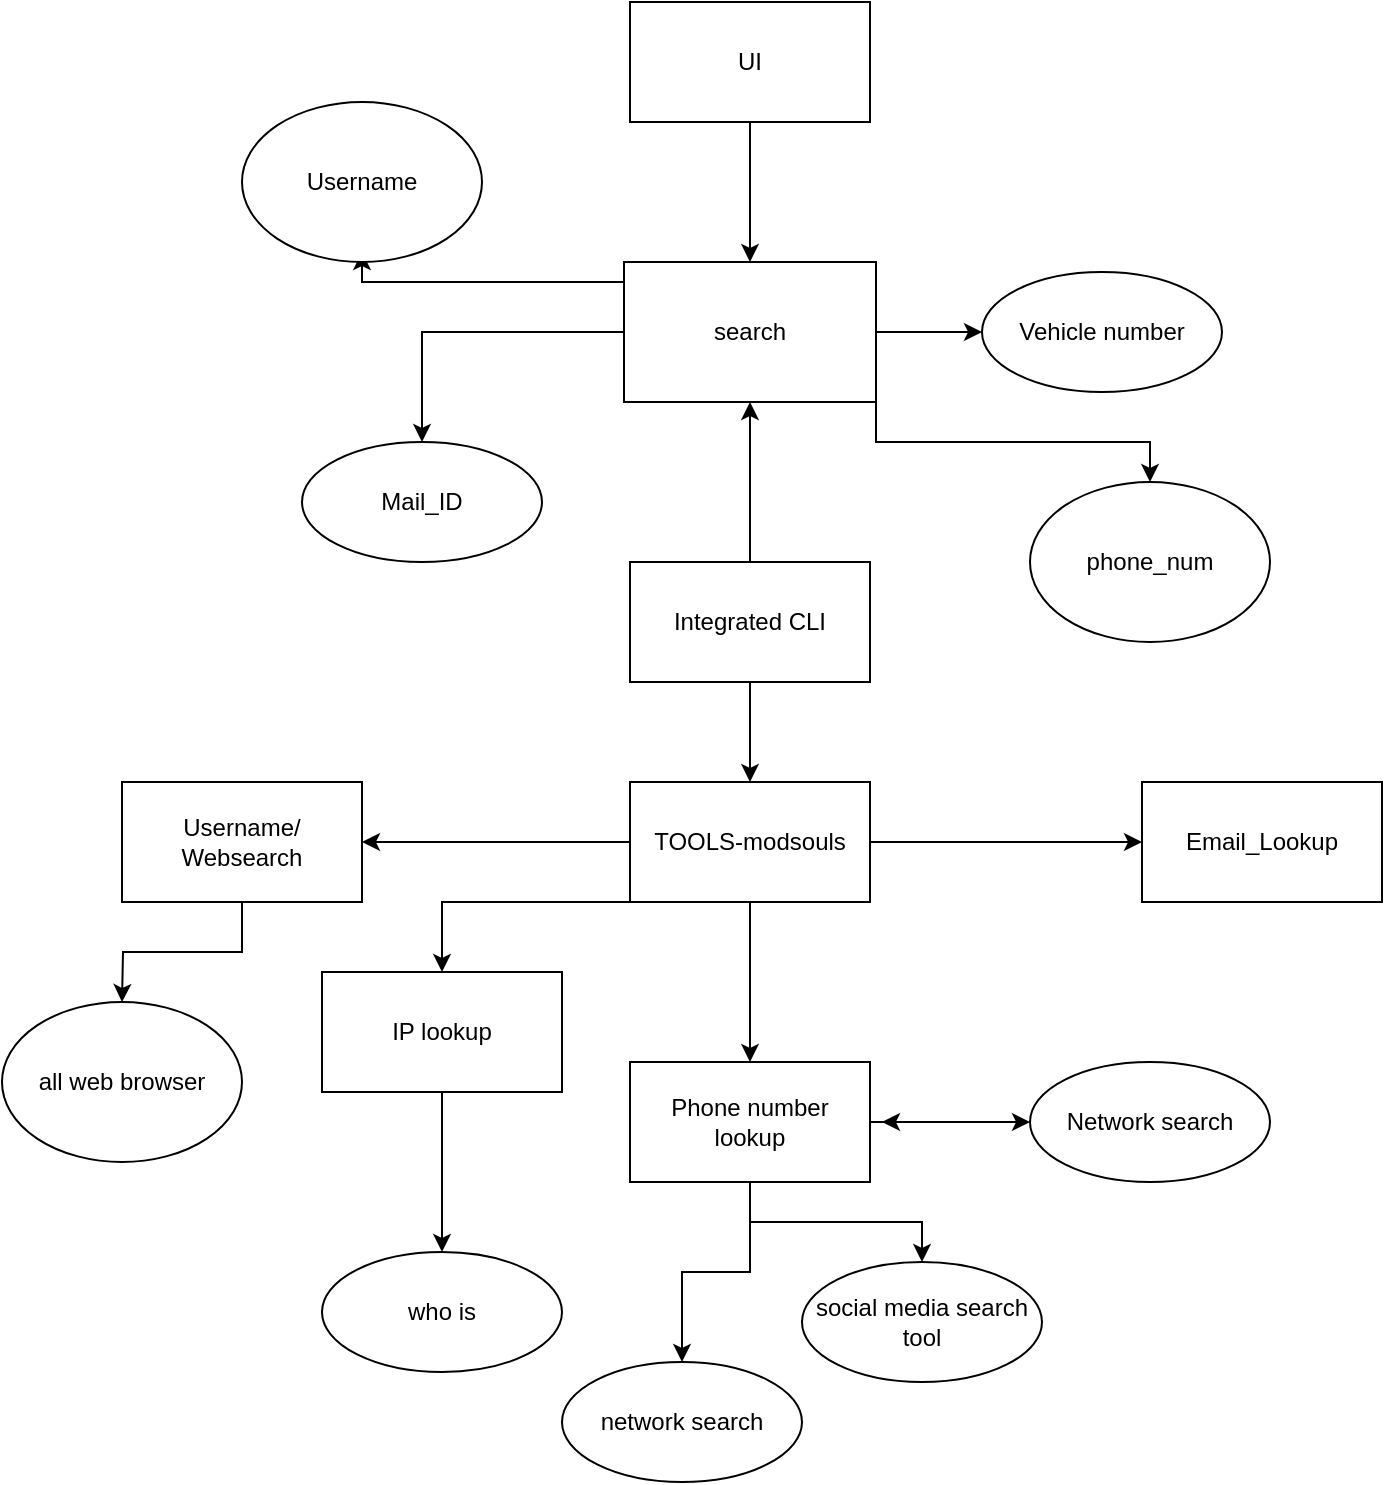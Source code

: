 <mxfile version="20.5.3" type="device"><diagram id="C5RBs43oDa-KdzZeNtuy" name="Page-1"><mxGraphModel dx="1164" dy="707" grid="1" gridSize="10" guides="1" tooltips="1" connect="1" arrows="1" fold="1" page="1" pageScale="1" pageWidth="827" pageHeight="1169" math="0" shadow="0"><root><mxCell id="WIyWlLk6GJQsqaUBKTNV-0"/><mxCell id="WIyWlLk6GJQsqaUBKTNV-1" parent="WIyWlLk6GJQsqaUBKTNV-0"/><mxCell id="XjUJSpKsDRti7NHW9uAr-258" value="" style="edgeStyle=orthogonalEdgeStyle;rounded=0;orthogonalLoop=1;jettySize=auto;html=1;" edge="1" parent="WIyWlLk6GJQsqaUBKTNV-1" source="XjUJSpKsDRti7NHW9uAr-254" target="XjUJSpKsDRti7NHW9uAr-257"><mxGeometry relative="1" as="geometry"/></mxCell><mxCell id="XjUJSpKsDRti7NHW9uAr-273" style="edgeStyle=orthogonalEdgeStyle;rounded=0;orthogonalLoop=1;jettySize=auto;html=1;" edge="1" parent="WIyWlLk6GJQsqaUBKTNV-1" source="XjUJSpKsDRti7NHW9uAr-254" target="XjUJSpKsDRti7NHW9uAr-272"><mxGeometry relative="1" as="geometry"/></mxCell><mxCell id="XjUJSpKsDRti7NHW9uAr-254" value="Integrated CLI" style="rounded=0;whiteSpace=wrap;html=1;" vertex="1" parent="WIyWlLk6GJQsqaUBKTNV-1"><mxGeometry x="354" y="350" width="120" height="60" as="geometry"/></mxCell><mxCell id="XjUJSpKsDRti7NHW9uAr-263" value="" style="edgeStyle=orthogonalEdgeStyle;rounded=0;orthogonalLoop=1;jettySize=auto;html=1;" edge="1" parent="WIyWlLk6GJQsqaUBKTNV-1" source="XjUJSpKsDRti7NHW9uAr-257" target="XjUJSpKsDRti7NHW9uAr-262"><mxGeometry relative="1" as="geometry"><Array as="points"><mxPoint x="530" y="235"/><mxPoint x="530" y="240"/></Array></mxGeometry></mxCell><mxCell id="XjUJSpKsDRti7NHW9uAr-265" style="edgeStyle=orthogonalEdgeStyle;rounded=0;orthogonalLoop=1;jettySize=auto;html=1;exitX=1;exitY=1;exitDx=0;exitDy=0;entryX=0.5;entryY=0;entryDx=0;entryDy=0;" edge="1" parent="WIyWlLk6GJQsqaUBKTNV-1" source="XjUJSpKsDRti7NHW9uAr-257" target="XjUJSpKsDRti7NHW9uAr-266"><mxGeometry relative="1" as="geometry"><mxPoint x="550" y="315" as="targetPoint"/></mxGeometry></mxCell><mxCell id="XjUJSpKsDRti7NHW9uAr-268" style="edgeStyle=orthogonalEdgeStyle;rounded=0;orthogonalLoop=1;jettySize=auto;html=1;entryX=0.5;entryY=0;entryDx=0;entryDy=0;" edge="1" parent="WIyWlLk6GJQsqaUBKTNV-1" source="XjUJSpKsDRti7NHW9uAr-257" target="XjUJSpKsDRti7NHW9uAr-267"><mxGeometry relative="1" as="geometry"/></mxCell><mxCell id="XjUJSpKsDRti7NHW9uAr-270" style="edgeStyle=orthogonalEdgeStyle;rounded=0;orthogonalLoop=1;jettySize=auto;html=1;exitX=0;exitY=0;exitDx=0;exitDy=0;" edge="1" parent="WIyWlLk6GJQsqaUBKTNV-1" source="XjUJSpKsDRti7NHW9uAr-257"><mxGeometry relative="1" as="geometry"><mxPoint x="220" y="195" as="targetPoint"/><Array as="points"><mxPoint x="351" y="210"/><mxPoint x="220" y="210"/></Array></mxGeometry></mxCell><mxCell id="XjUJSpKsDRti7NHW9uAr-257" value="search" style="rounded=0;whiteSpace=wrap;html=1;" vertex="1" parent="WIyWlLk6GJQsqaUBKTNV-1"><mxGeometry x="351" y="200" width="126" height="70" as="geometry"/></mxCell><mxCell id="XjUJSpKsDRti7NHW9uAr-259" value="UI" style="rounded=0;whiteSpace=wrap;html=1;" vertex="1" parent="WIyWlLk6GJQsqaUBKTNV-1"><mxGeometry x="354" y="70" width="120" height="60" as="geometry"/></mxCell><mxCell id="XjUJSpKsDRti7NHW9uAr-261" value="" style="endArrow=classic;html=1;rounded=0;exitX=0.5;exitY=1;exitDx=0;exitDy=0;entryX=0.5;entryY=0;entryDx=0;entryDy=0;" edge="1" parent="WIyWlLk6GJQsqaUBKTNV-1" source="XjUJSpKsDRti7NHW9uAr-259" target="XjUJSpKsDRti7NHW9uAr-257"><mxGeometry width="50" height="50" relative="1" as="geometry"><mxPoint x="390" y="460" as="sourcePoint"/><mxPoint x="440" y="410" as="targetPoint"/></mxGeometry></mxCell><mxCell id="XjUJSpKsDRti7NHW9uAr-262" value="Vehicle number" style="ellipse;whiteSpace=wrap;html=1;rounded=0;" vertex="1" parent="WIyWlLk6GJQsqaUBKTNV-1"><mxGeometry x="530" y="205" width="120" height="60" as="geometry"/></mxCell><mxCell id="XjUJSpKsDRti7NHW9uAr-266" value="phone_num" style="ellipse;whiteSpace=wrap;html=1;" vertex="1" parent="WIyWlLk6GJQsqaUBKTNV-1"><mxGeometry x="554" y="310" width="120" height="80" as="geometry"/></mxCell><mxCell id="XjUJSpKsDRti7NHW9uAr-267" value="Mail_ID" style="ellipse;whiteSpace=wrap;html=1;rounded=0;" vertex="1" parent="WIyWlLk6GJQsqaUBKTNV-1"><mxGeometry x="190" y="290" width="120" height="60" as="geometry"/></mxCell><mxCell id="XjUJSpKsDRti7NHW9uAr-271" value="Username" style="ellipse;whiteSpace=wrap;html=1;" vertex="1" parent="WIyWlLk6GJQsqaUBKTNV-1"><mxGeometry x="160" y="120" width="120" height="80" as="geometry"/></mxCell><mxCell id="XjUJSpKsDRti7NHW9uAr-275" style="edgeStyle=orthogonalEdgeStyle;rounded=0;orthogonalLoop=1;jettySize=auto;html=1;" edge="1" parent="WIyWlLk6GJQsqaUBKTNV-1" source="XjUJSpKsDRti7NHW9uAr-272" target="XjUJSpKsDRti7NHW9uAr-274"><mxGeometry relative="1" as="geometry"/></mxCell><mxCell id="XjUJSpKsDRti7NHW9uAr-277" style="edgeStyle=orthogonalEdgeStyle;rounded=0;orthogonalLoop=1;jettySize=auto;html=1;" edge="1" parent="WIyWlLk6GJQsqaUBKTNV-1" source="XjUJSpKsDRti7NHW9uAr-272" target="XjUJSpKsDRti7NHW9uAr-276"><mxGeometry relative="1" as="geometry"/></mxCell><mxCell id="XjUJSpKsDRti7NHW9uAr-279" style="edgeStyle=orthogonalEdgeStyle;rounded=0;orthogonalLoop=1;jettySize=auto;html=1;" edge="1" parent="WIyWlLk6GJQsqaUBKTNV-1" source="XjUJSpKsDRti7NHW9uAr-272" target="XjUJSpKsDRti7NHW9uAr-278"><mxGeometry relative="1" as="geometry"><Array as="points"><mxPoint x="260" y="520"/></Array></mxGeometry></mxCell><mxCell id="XjUJSpKsDRti7NHW9uAr-281" style="edgeStyle=orthogonalEdgeStyle;rounded=0;orthogonalLoop=1;jettySize=auto;html=1;" edge="1" parent="WIyWlLk6GJQsqaUBKTNV-1" source="XjUJSpKsDRti7NHW9uAr-272" target="XjUJSpKsDRti7NHW9uAr-280"><mxGeometry relative="1" as="geometry"/></mxCell><mxCell id="XjUJSpKsDRti7NHW9uAr-272" value="TOOLS-modsouls" style="rounded=0;whiteSpace=wrap;html=1;" vertex="1" parent="WIyWlLk6GJQsqaUBKTNV-1"><mxGeometry x="354" y="460" width="120" height="60" as="geometry"/></mxCell><mxCell id="XjUJSpKsDRti7NHW9uAr-274" value="Email_Lookup" style="rounded=0;whiteSpace=wrap;html=1;" vertex="1" parent="WIyWlLk6GJQsqaUBKTNV-1"><mxGeometry x="610" y="460" width="120" height="60" as="geometry"/></mxCell><mxCell id="XjUJSpKsDRti7NHW9uAr-289" value="" style="edgeStyle=orthogonalEdgeStyle;rounded=0;orthogonalLoop=1;jettySize=auto;html=1;" edge="1" parent="WIyWlLk6GJQsqaUBKTNV-1" source="XjUJSpKsDRti7NHW9uAr-276" target="XjUJSpKsDRti7NHW9uAr-288"><mxGeometry relative="1" as="geometry"/></mxCell><mxCell id="XjUJSpKsDRti7NHW9uAr-291" value="" style="edgeStyle=orthogonalEdgeStyle;rounded=0;orthogonalLoop=1;jettySize=auto;html=1;" edge="1" parent="WIyWlLk6GJQsqaUBKTNV-1" source="XjUJSpKsDRti7NHW9uAr-276" target="XjUJSpKsDRti7NHW9uAr-290"><mxGeometry relative="1" as="geometry"/></mxCell><mxCell id="XjUJSpKsDRti7NHW9uAr-293" style="edgeStyle=orthogonalEdgeStyle;rounded=0;orthogonalLoop=1;jettySize=auto;html=1;" edge="1" parent="WIyWlLk6GJQsqaUBKTNV-1" source="XjUJSpKsDRti7NHW9uAr-276"><mxGeometry relative="1" as="geometry"><mxPoint x="480" y="630" as="targetPoint"/></mxGeometry></mxCell><mxCell id="XjUJSpKsDRti7NHW9uAr-298" value="" style="edgeStyle=orthogonalEdgeStyle;rounded=0;orthogonalLoop=1;jettySize=auto;html=1;" edge="1" parent="WIyWlLk6GJQsqaUBKTNV-1" source="XjUJSpKsDRti7NHW9uAr-276" target="XjUJSpKsDRti7NHW9uAr-297"><mxGeometry relative="1" as="geometry"/></mxCell><mxCell id="XjUJSpKsDRti7NHW9uAr-276" value="Phone number &lt;br&gt;lookup" style="rounded=0;whiteSpace=wrap;html=1;" vertex="1" parent="WIyWlLk6GJQsqaUBKTNV-1"><mxGeometry x="354" y="600" width="120" height="60" as="geometry"/></mxCell><mxCell id="XjUJSpKsDRti7NHW9uAr-287" value="" style="edgeStyle=orthogonalEdgeStyle;rounded=0;orthogonalLoop=1;jettySize=auto;html=1;" edge="1" parent="WIyWlLk6GJQsqaUBKTNV-1" source="XjUJSpKsDRti7NHW9uAr-278" target="XjUJSpKsDRti7NHW9uAr-286"><mxGeometry relative="1" as="geometry"/></mxCell><mxCell id="XjUJSpKsDRti7NHW9uAr-278" value="IP lookup" style="rounded=0;whiteSpace=wrap;html=1;" vertex="1" parent="WIyWlLk6GJQsqaUBKTNV-1"><mxGeometry x="200" y="555" width="120" height="60" as="geometry"/></mxCell><mxCell id="XjUJSpKsDRti7NHW9uAr-283" style="edgeStyle=orthogonalEdgeStyle;rounded=0;orthogonalLoop=1;jettySize=auto;html=1;" edge="1" parent="WIyWlLk6GJQsqaUBKTNV-1" source="XjUJSpKsDRti7NHW9uAr-280"><mxGeometry relative="1" as="geometry"><mxPoint x="100" y="570" as="targetPoint"/></mxGeometry></mxCell><mxCell id="XjUJSpKsDRti7NHW9uAr-280" value="Username/&lt;br&gt;Websearch" style="rounded=0;whiteSpace=wrap;html=1;" vertex="1" parent="WIyWlLk6GJQsqaUBKTNV-1"><mxGeometry x="100" y="460" width="120" height="60" as="geometry"/></mxCell><mxCell id="XjUJSpKsDRti7NHW9uAr-285" value="all web browser" style="ellipse;whiteSpace=wrap;html=1;" vertex="1" parent="WIyWlLk6GJQsqaUBKTNV-1"><mxGeometry x="40" y="570" width="120" height="80" as="geometry"/></mxCell><mxCell id="XjUJSpKsDRti7NHW9uAr-286" value="who is" style="ellipse;whiteSpace=wrap;html=1;rounded=0;" vertex="1" parent="WIyWlLk6GJQsqaUBKTNV-1"><mxGeometry x="200" y="695" width="120" height="60" as="geometry"/></mxCell><mxCell id="XjUJSpKsDRti7NHW9uAr-288" value="Network search" style="ellipse;whiteSpace=wrap;html=1;rounded=0;" vertex="1" parent="WIyWlLk6GJQsqaUBKTNV-1"><mxGeometry x="554" y="600" width="120" height="60" as="geometry"/></mxCell><mxCell id="XjUJSpKsDRti7NHW9uAr-290" value="social media search tool" style="ellipse;whiteSpace=wrap;html=1;rounded=0;" vertex="1" parent="WIyWlLk6GJQsqaUBKTNV-1"><mxGeometry x="440" y="700" width="120" height="60" as="geometry"/></mxCell><mxCell id="XjUJSpKsDRti7NHW9uAr-297" value="network search" style="ellipse;whiteSpace=wrap;html=1;rounded=0;" vertex="1" parent="WIyWlLk6GJQsqaUBKTNV-1"><mxGeometry x="320" y="750" width="120" height="60" as="geometry"/></mxCell></root></mxGraphModel></diagram></mxfile>
